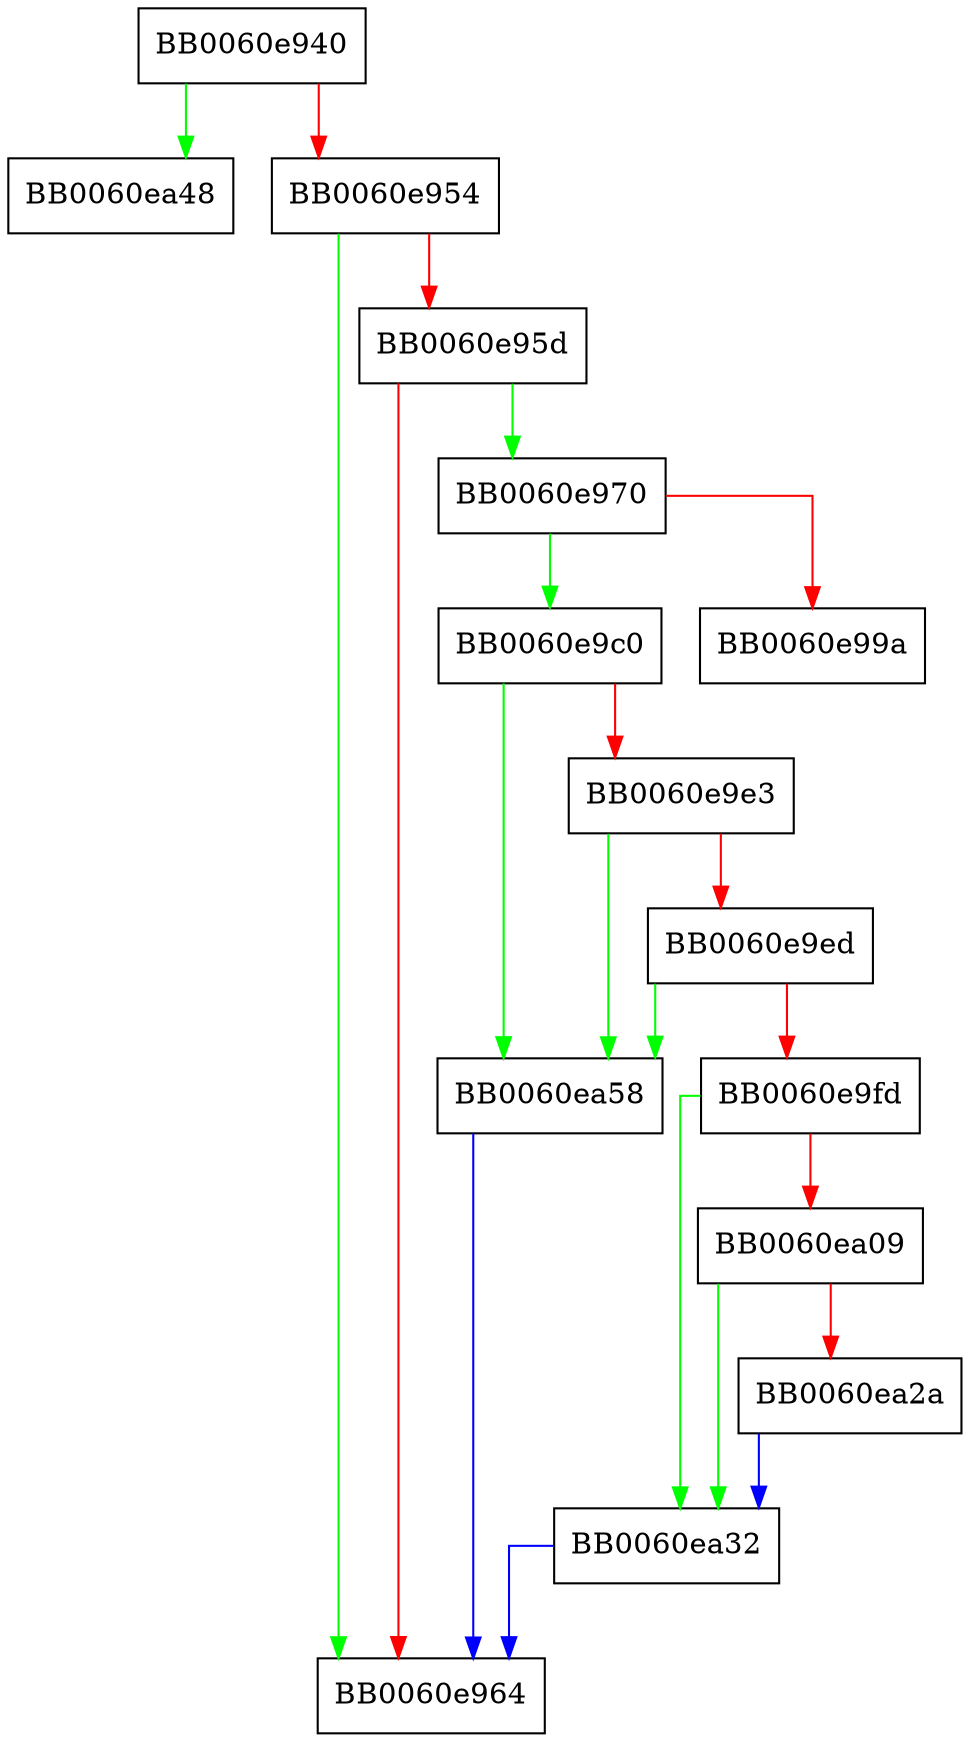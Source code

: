 digraph OBJ_obj2nid {
  node [shape="box"];
  graph [splines=ortho];
  BB0060e940 -> BB0060ea48 [color="green"];
  BB0060e940 -> BB0060e954 [color="red"];
  BB0060e954 -> BB0060e964 [color="green"];
  BB0060e954 -> BB0060e95d [color="red"];
  BB0060e95d -> BB0060e970 [color="green"];
  BB0060e95d -> BB0060e964 [color="red"];
  BB0060e970 -> BB0060e9c0 [color="green"];
  BB0060e970 -> BB0060e99a [color="red"];
  BB0060e9c0 -> BB0060ea58 [color="green"];
  BB0060e9c0 -> BB0060e9e3 [color="red"];
  BB0060e9e3 -> BB0060ea58 [color="green"];
  BB0060e9e3 -> BB0060e9ed [color="red"];
  BB0060e9ed -> BB0060ea58 [color="green"];
  BB0060e9ed -> BB0060e9fd [color="red"];
  BB0060e9fd -> BB0060ea32 [color="green"];
  BB0060e9fd -> BB0060ea09 [color="red"];
  BB0060ea09 -> BB0060ea32 [color="green"];
  BB0060ea09 -> BB0060ea2a [color="red"];
  BB0060ea2a -> BB0060ea32 [color="blue"];
  BB0060ea32 -> BB0060e964 [color="blue"];
  BB0060ea58 -> BB0060e964 [color="blue"];
}
